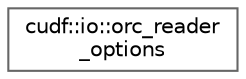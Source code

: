 digraph "类继承关系图"
{
 // LATEX_PDF_SIZE
  bgcolor="transparent";
  edge [fontname=Helvetica,fontsize=10,labelfontname=Helvetica,labelfontsize=10];
  node [fontname=Helvetica,fontsize=10,shape=box,height=0.2,width=0.4];
  rankdir="LR";
  Node0 [id="Node000000",label="cudf::io::orc_reader\l_options",height=0.2,width=0.4,color="grey40", fillcolor="white", style="filled",URL="$classcudf_1_1io_1_1orc__reader__options.html",tooltip="Settings to use for read_orc()."];
}
